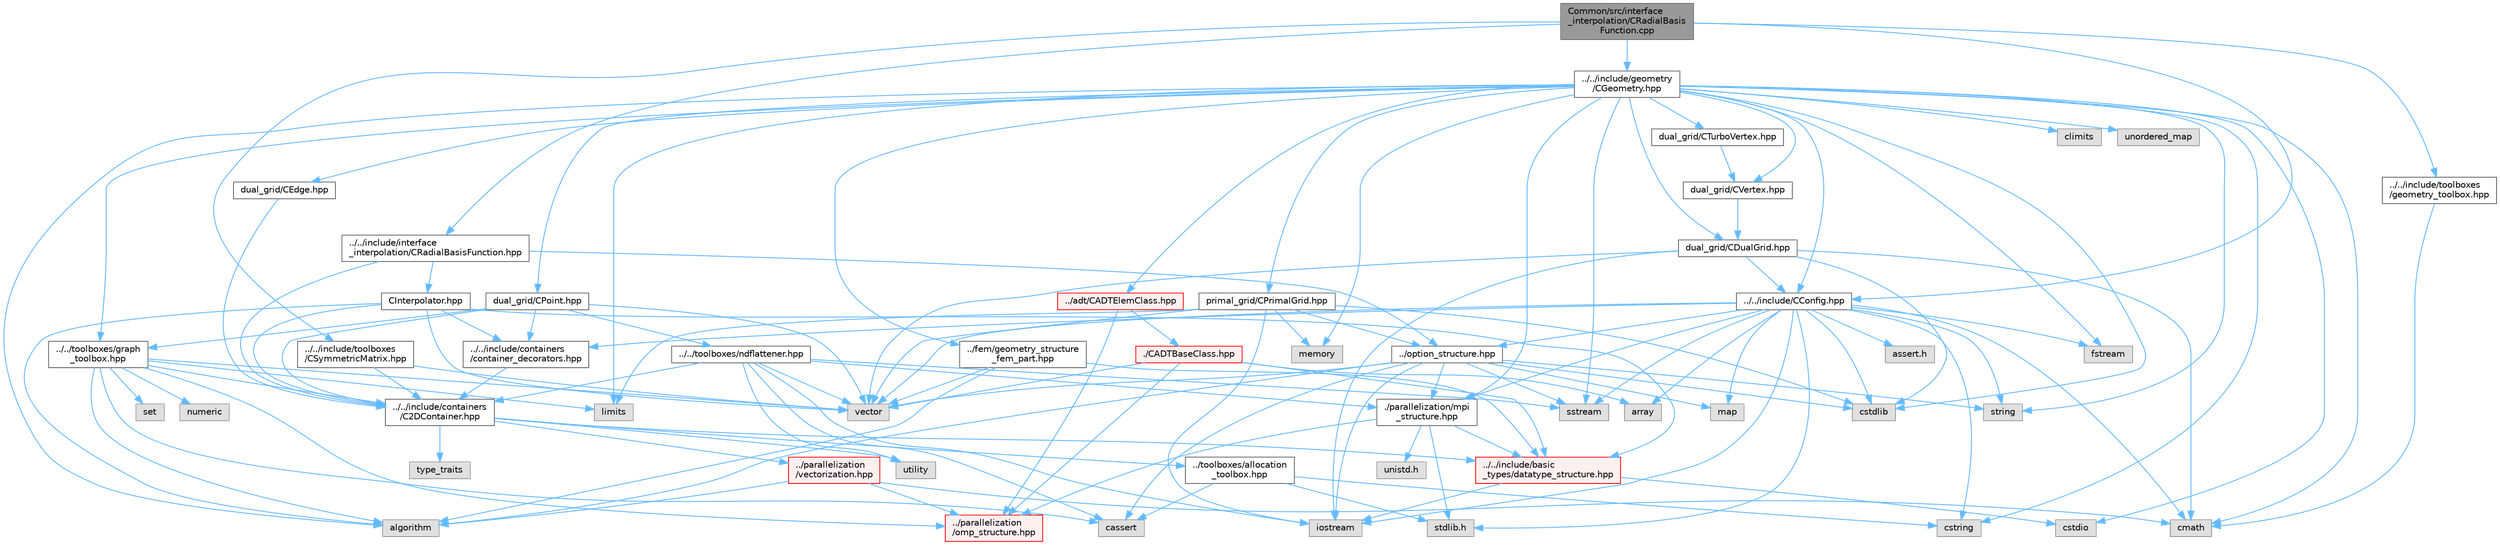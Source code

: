 digraph "Common/src/interface_interpolation/CRadialBasisFunction.cpp"
{
 // LATEX_PDF_SIZE
  bgcolor="transparent";
  edge [fontname=Helvetica,fontsize=10,labelfontname=Helvetica,labelfontsize=10];
  node [fontname=Helvetica,fontsize=10,shape=box,height=0.2,width=0.4];
  Node1 [id="Node000001",label="Common/src/interface\l_interpolation/CRadialBasis\lFunction.cpp",height=0.2,width=0.4,color="gray40", fillcolor="grey60", style="filled", fontcolor="black",tooltip="Implementation of RBF interpolation."];
  Node1 -> Node2 [id="edge1_Node000001_Node000002",color="steelblue1",style="solid",tooltip=" "];
  Node2 [id="Node000002",label="../../include/interface\l_interpolation/CRadialBasisFunction.hpp",height=0.2,width=0.4,color="grey40", fillcolor="white", style="filled",URL="$CRadialBasisFunction_8hpp.html",tooltip="Radial basis function interpolation."];
  Node2 -> Node3 [id="edge2_Node000002_Node000003",color="steelblue1",style="solid",tooltip=" "];
  Node3 [id="Node000003",label="CInterpolator.hpp",height=0.2,width=0.4,color="grey40", fillcolor="white", style="filled",URL="$CInterpolator_8hpp.html",tooltip="Base class for multiphysics interpolation."];
  Node3 -> Node4 [id="edge3_Node000003_Node000004",color="steelblue1",style="solid",tooltip=" "];
  Node4 [id="Node000004",label="../../include/basic\l_types/datatype_structure.hpp",height=0.2,width=0.4,color="red", fillcolor="#FFF0F0", style="filled",URL="$datatype__structure_8hpp.html",tooltip="Headers for generalized datatypes, defines an interface for AD types."];
  Node4 -> Node5 [id="edge4_Node000004_Node000005",color="steelblue1",style="solid",tooltip=" "];
  Node5 [id="Node000005",label="iostream",height=0.2,width=0.4,color="grey60", fillcolor="#E0E0E0", style="filled",tooltip=" "];
  Node4 -> Node7 [id="edge5_Node000004_Node000007",color="steelblue1",style="solid",tooltip=" "];
  Node7 [id="Node000007",label="cstdio",height=0.2,width=0.4,color="grey60", fillcolor="#E0E0E0", style="filled",tooltip=" "];
  Node3 -> Node14 [id="edge6_Node000003_Node000014",color="steelblue1",style="solid",tooltip=" "];
  Node14 [id="Node000014",label="../../include/containers\l/C2DContainer.hpp",height=0.2,width=0.4,color="grey40", fillcolor="white", style="filled",URL="$C2DContainer_8hpp.html",tooltip="A templated vector/matrix object."];
  Node14 -> Node15 [id="edge7_Node000014_Node000015",color="steelblue1",style="solid",tooltip=" "];
  Node15 [id="Node000015",label="../toolboxes/allocation\l_toolbox.hpp",height=0.2,width=0.4,color="grey40", fillcolor="white", style="filled",URL="$allocation__toolbox_8hpp.html",tooltip="Helper function and classes for memory allocation. Focus on portability across platforms."];
  Node15 -> Node16 [id="edge8_Node000015_Node000016",color="steelblue1",style="solid",tooltip=" "];
  Node16 [id="Node000016",label="stdlib.h",height=0.2,width=0.4,color="grey60", fillcolor="#E0E0E0", style="filled",tooltip=" "];
  Node15 -> Node17 [id="edge9_Node000015_Node000017",color="steelblue1",style="solid",tooltip=" "];
  Node17 [id="Node000017",label="cstring",height=0.2,width=0.4,color="grey60", fillcolor="#E0E0E0", style="filled",tooltip=" "];
  Node15 -> Node18 [id="edge10_Node000015_Node000018",color="steelblue1",style="solid",tooltip=" "];
  Node18 [id="Node000018",label="cassert",height=0.2,width=0.4,color="grey60", fillcolor="#E0E0E0", style="filled",tooltip=" "];
  Node14 -> Node4 [id="edge11_Node000014_Node000004",color="steelblue1",style="solid",tooltip=" "];
  Node14 -> Node19 [id="edge12_Node000014_Node000019",color="steelblue1",style="solid",tooltip=" "];
  Node19 [id="Node000019",label="../parallelization\l/vectorization.hpp",height=0.2,width=0.4,color="red", fillcolor="#FFF0F0", style="filled",URL="$vectorization_8hpp.html",tooltip="Implementation of a portable SIMD type."];
  Node19 -> Node11 [id="edge13_Node000019_Node000011",color="steelblue1",style="solid",tooltip=" "];
  Node11 [id="Node000011",label="../parallelization\l/omp_structure.hpp",height=0.2,width=0.4,color="red", fillcolor="#FFF0F0", style="filled",URL="$omp__structure_8hpp.html",tooltip="OpenMP interface header, provides compatibility functions if the code is built without OpenMP support..."];
  Node19 -> Node21 [id="edge14_Node000019_Node000021",color="steelblue1",style="solid",tooltip=" "];
  Node21 [id="Node000021",label="algorithm",height=0.2,width=0.4,color="grey60", fillcolor="#E0E0E0", style="filled",tooltip=" "];
  Node19 -> Node23 [id="edge15_Node000019_Node000023",color="steelblue1",style="solid",tooltip=" "];
  Node23 [id="Node000023",label="cmath",height=0.2,width=0.4,color="grey60", fillcolor="#E0E0E0", style="filled",tooltip=" "];
  Node14 -> Node28 [id="edge16_Node000014_Node000028",color="steelblue1",style="solid",tooltip=" "];
  Node28 [id="Node000028",label="utility",height=0.2,width=0.4,color="grey60", fillcolor="#E0E0E0", style="filled",tooltip=" "];
  Node14 -> Node9 [id="edge17_Node000014_Node000009",color="steelblue1",style="solid",tooltip=" "];
  Node9 [id="Node000009",label="type_traits",height=0.2,width=0.4,color="grey60", fillcolor="#E0E0E0", style="filled",tooltip=" "];
  Node3 -> Node29 [id="edge18_Node000003_Node000029",color="steelblue1",style="solid",tooltip=" "];
  Node29 [id="Node000029",label="../../include/containers\l/container_decorators.hpp",height=0.2,width=0.4,color="grey40", fillcolor="white", style="filled",URL="$container__decorators_8hpp.html",tooltip="Collection of small classes that decorate C2DContainer to augment its functionality,..."];
  Node29 -> Node14 [id="edge19_Node000029_Node000014",color="steelblue1",style="solid",tooltip=" "];
  Node3 -> Node30 [id="edge20_Node000003_Node000030",color="steelblue1",style="solid",tooltip=" "];
  Node30 [id="Node000030",label="vector",height=0.2,width=0.4,color="grey60", fillcolor="#E0E0E0", style="filled",tooltip=" "];
  Node3 -> Node21 [id="edge21_Node000003_Node000021",color="steelblue1",style="solid",tooltip=" "];
  Node2 -> Node31 [id="edge22_Node000002_Node000031",color="steelblue1",style="solid",tooltip=" "];
  Node31 [id="Node000031",label="../option_structure.hpp",height=0.2,width=0.4,color="grey40", fillcolor="white", style="filled",URL="$option__structure_8hpp.html",tooltip="Defines classes for referencing options for easy input in CConfig."];
  Node31 -> Node32 [id="edge23_Node000031_Node000032",color="steelblue1",style="solid",tooltip=" "];
  Node32 [id="Node000032",label="./parallelization/mpi\l_structure.hpp",height=0.2,width=0.4,color="grey40", fillcolor="white", style="filled",URL="$mpi__structure_8hpp.html",tooltip="Headers of the mpi interface for generalized datatypes. The subroutines and functions are in the mpi_..."];
  Node32 -> Node16 [id="edge24_Node000032_Node000016",color="steelblue1",style="solid",tooltip=" "];
  Node32 -> Node4 [id="edge25_Node000032_Node000004",color="steelblue1",style="solid",tooltip=" "];
  Node32 -> Node33 [id="edge26_Node000032_Node000033",color="steelblue1",style="solid",tooltip=" "];
  Node33 [id="Node000033",label="unistd.h",height=0.2,width=0.4,color="grey60", fillcolor="#E0E0E0", style="filled",tooltip=" "];
  Node32 -> Node11 [id="edge27_Node000032_Node000011",color="steelblue1",style="solid",tooltip=" "];
  Node31 -> Node5 [id="edge28_Node000031_Node000005",color="steelblue1",style="solid",tooltip=" "];
  Node31 -> Node34 [id="edge29_Node000031_Node000034",color="steelblue1",style="solid",tooltip=" "];
  Node34 [id="Node000034",label="sstream",height=0.2,width=0.4,color="grey60", fillcolor="#E0E0E0", style="filled",tooltip=" "];
  Node31 -> Node35 [id="edge30_Node000031_Node000035",color="steelblue1",style="solid",tooltip=" "];
  Node35 [id="Node000035",label="string",height=0.2,width=0.4,color="grey60", fillcolor="#E0E0E0", style="filled",tooltip=" "];
  Node31 -> Node30 [id="edge31_Node000031_Node000030",color="steelblue1",style="solid",tooltip=" "];
  Node31 -> Node36 [id="edge32_Node000031_Node000036",color="steelblue1",style="solid",tooltip=" "];
  Node36 [id="Node000036",label="map",height=0.2,width=0.4,color="grey60", fillcolor="#E0E0E0", style="filled",tooltip=" "];
  Node31 -> Node22 [id="edge33_Node000031_Node000022",color="steelblue1",style="solid",tooltip=" "];
  Node22 [id="Node000022",label="cstdlib",height=0.2,width=0.4,color="grey60", fillcolor="#E0E0E0", style="filled",tooltip=" "];
  Node31 -> Node21 [id="edge34_Node000031_Node000021",color="steelblue1",style="solid",tooltip=" "];
  Node31 -> Node18 [id="edge35_Node000031_Node000018",color="steelblue1",style="solid",tooltip=" "];
  Node2 -> Node14 [id="edge36_Node000002_Node000014",color="steelblue1",style="solid",tooltip=" "];
  Node1 -> Node37 [id="edge37_Node000001_Node000037",color="steelblue1",style="solid",tooltip=" "];
  Node37 [id="Node000037",label="../../include/CConfig.hpp",height=0.2,width=0.4,color="grey40", fillcolor="white", style="filled",URL="$CConfig_8hpp.html",tooltip="All the information about the definition of the physical problem. The subroutines and functions are i..."];
  Node37 -> Node32 [id="edge38_Node000037_Node000032",color="steelblue1",style="solid",tooltip=" "];
  Node37 -> Node5 [id="edge39_Node000037_Node000005",color="steelblue1",style="solid",tooltip=" "];
  Node37 -> Node22 [id="edge40_Node000037_Node000022",color="steelblue1",style="solid",tooltip=" "];
  Node37 -> Node38 [id="edge41_Node000037_Node000038",color="steelblue1",style="solid",tooltip=" "];
  Node38 [id="Node000038",label="fstream",height=0.2,width=0.4,color="grey60", fillcolor="#E0E0E0", style="filled",tooltip=" "];
  Node37 -> Node34 [id="edge42_Node000037_Node000034",color="steelblue1",style="solid",tooltip=" "];
  Node37 -> Node35 [id="edge43_Node000037_Node000035",color="steelblue1",style="solid",tooltip=" "];
  Node37 -> Node17 [id="edge44_Node000037_Node000017",color="steelblue1",style="solid",tooltip=" "];
  Node37 -> Node30 [id="edge45_Node000037_Node000030",color="steelblue1",style="solid",tooltip=" "];
  Node37 -> Node39 [id="edge46_Node000037_Node000039",color="steelblue1",style="solid",tooltip=" "];
  Node39 [id="Node000039",label="array",height=0.2,width=0.4,color="grey60", fillcolor="#E0E0E0", style="filled",tooltip=" "];
  Node37 -> Node16 [id="edge47_Node000037_Node000016",color="steelblue1",style="solid",tooltip=" "];
  Node37 -> Node23 [id="edge48_Node000037_Node000023",color="steelblue1",style="solid",tooltip=" "];
  Node37 -> Node36 [id="edge49_Node000037_Node000036",color="steelblue1",style="solid",tooltip=" "];
  Node37 -> Node40 [id="edge50_Node000037_Node000040",color="steelblue1",style="solid",tooltip=" "];
  Node40 [id="Node000040",label="assert.h",height=0.2,width=0.4,color="grey60", fillcolor="#E0E0E0", style="filled",tooltip=" "];
  Node37 -> Node31 [id="edge51_Node000037_Node000031",color="steelblue1",style="solid",tooltip=" "];
  Node37 -> Node29 [id="edge52_Node000037_Node000029",color="steelblue1",style="solid",tooltip=" "];
  Node1 -> Node41 [id="edge53_Node000001_Node000041",color="steelblue1",style="solid",tooltip=" "];
  Node41 [id="Node000041",label="../../include/geometry\l/CGeometry.hpp",height=0.2,width=0.4,color="grey40", fillcolor="white", style="filled",URL="$CGeometry_8hpp.html",tooltip="Headers of the main subroutines for creating the geometrical structure. The subroutines and functions..."];
  Node41 -> Node42 [id="edge54_Node000041_Node000042",color="steelblue1",style="solid",tooltip=" "];
  Node42 [id="Node000042",label="limits",height=0.2,width=0.4,color="grey60", fillcolor="#E0E0E0", style="filled",tooltip=" "];
  Node41 -> Node32 [id="edge55_Node000041_Node000032",color="steelblue1",style="solid",tooltip=" "];
  Node41 -> Node35 [id="edge56_Node000041_Node000035",color="steelblue1",style="solid",tooltip=" "];
  Node41 -> Node38 [id="edge57_Node000041_Node000038",color="steelblue1",style="solid",tooltip=" "];
  Node41 -> Node34 [id="edge58_Node000041_Node000034",color="steelblue1",style="solid",tooltip=" "];
  Node41 -> Node23 [id="edge59_Node000041_Node000023",color="steelblue1",style="solid",tooltip=" "];
  Node41 -> Node21 [id="edge60_Node000041_Node000021",color="steelblue1",style="solid",tooltip=" "];
  Node41 -> Node17 [id="edge61_Node000041_Node000017",color="steelblue1",style="solid",tooltip=" "];
  Node41 -> Node7 [id="edge62_Node000041_Node000007",color="steelblue1",style="solid",tooltip=" "];
  Node41 -> Node22 [id="edge63_Node000041_Node000022",color="steelblue1",style="solid",tooltip=" "];
  Node41 -> Node43 [id="edge64_Node000041_Node000043",color="steelblue1",style="solid",tooltip=" "];
  Node43 [id="Node000043",label="climits",height=0.2,width=0.4,color="grey60", fillcolor="#E0E0E0", style="filled",tooltip=" "];
  Node41 -> Node44 [id="edge65_Node000041_Node000044",color="steelblue1",style="solid",tooltip=" "];
  Node44 [id="Node000044",label="memory",height=0.2,width=0.4,color="grey60", fillcolor="#E0E0E0", style="filled",tooltip=" "];
  Node41 -> Node45 [id="edge66_Node000041_Node000045",color="steelblue1",style="solid",tooltip=" "];
  Node45 [id="Node000045",label="unordered_map",height=0.2,width=0.4,color="grey60", fillcolor="#E0E0E0", style="filled",tooltip=" "];
  Node41 -> Node46 [id="edge67_Node000041_Node000046",color="steelblue1",style="solid",tooltip=" "];
  Node46 [id="Node000046",label="primal_grid/CPrimalGrid.hpp",height=0.2,width=0.4,color="grey40", fillcolor="white", style="filled",URL="$CPrimalGrid_8hpp.html",tooltip="Headers of the main subroutines for storing the primal grid structure. The subroutines and functions ..."];
  Node46 -> Node5 [id="edge68_Node000046_Node000005",color="steelblue1",style="solid",tooltip=" "];
  Node46 -> Node30 [id="edge69_Node000046_Node000030",color="steelblue1",style="solid",tooltip=" "];
  Node46 -> Node42 [id="edge70_Node000046_Node000042",color="steelblue1",style="solid",tooltip=" "];
  Node46 -> Node22 [id="edge71_Node000046_Node000022",color="steelblue1",style="solid",tooltip=" "];
  Node46 -> Node44 [id="edge72_Node000046_Node000044",color="steelblue1",style="solid",tooltip=" "];
  Node46 -> Node31 [id="edge73_Node000046_Node000031",color="steelblue1",style="solid",tooltip=" "];
  Node41 -> Node47 [id="edge74_Node000041_Node000047",color="steelblue1",style="solid",tooltip=" "];
  Node47 [id="Node000047",label="dual_grid/CDualGrid.hpp",height=0.2,width=0.4,color="grey40", fillcolor="white", style="filled",URL="$CDualGrid_8hpp.html",tooltip="Headers of the main subroutines for doing the complete dual grid structure. The subroutines and funct..."];
  Node47 -> Node23 [id="edge75_Node000047_Node000023",color="steelblue1",style="solid",tooltip=" "];
  Node47 -> Node5 [id="edge76_Node000047_Node000005",color="steelblue1",style="solid",tooltip=" "];
  Node47 -> Node22 [id="edge77_Node000047_Node000022",color="steelblue1",style="solid",tooltip=" "];
  Node47 -> Node30 [id="edge78_Node000047_Node000030",color="steelblue1",style="solid",tooltip=" "];
  Node47 -> Node37 [id="edge79_Node000047_Node000037",color="steelblue1",style="solid",tooltip=" "];
  Node41 -> Node48 [id="edge80_Node000041_Node000048",color="steelblue1",style="solid",tooltip=" "];
  Node48 [id="Node000048",label="dual_grid/CPoint.hpp",height=0.2,width=0.4,color="grey40", fillcolor="white", style="filled",URL="$CPoint_8hpp.html",tooltip="Declaration of the point class that stores geometric and adjacency information for dual control volum..."];
  Node48 -> Node14 [id="edge81_Node000048_Node000014",color="steelblue1",style="solid",tooltip=" "];
  Node48 -> Node29 [id="edge82_Node000048_Node000029",color="steelblue1",style="solid",tooltip=" "];
  Node48 -> Node49 [id="edge83_Node000048_Node000049",color="steelblue1",style="solid",tooltip=" "];
  Node49 [id="Node000049",label="../../toolboxes/graph\l_toolbox.hpp",height=0.2,width=0.4,color="grey40", fillcolor="white", style="filled",URL="$graph__toolbox_8hpp.html",tooltip="Functions and classes to build/represent sparse graphs or sparse patterns."];
  Node49 -> Node14 [id="edge84_Node000049_Node000014",color="steelblue1",style="solid",tooltip=" "];
  Node49 -> Node11 [id="edge85_Node000049_Node000011",color="steelblue1",style="solid",tooltip=" "];
  Node49 -> Node50 [id="edge86_Node000049_Node000050",color="steelblue1",style="solid",tooltip=" "];
  Node50 [id="Node000050",label="set",height=0.2,width=0.4,color="grey60", fillcolor="#E0E0E0", style="filled",tooltip=" "];
  Node49 -> Node30 [id="edge87_Node000049_Node000030",color="steelblue1",style="solid",tooltip=" "];
  Node49 -> Node42 [id="edge88_Node000049_Node000042",color="steelblue1",style="solid",tooltip=" "];
  Node49 -> Node18 [id="edge89_Node000049_Node000018",color="steelblue1",style="solid",tooltip=" "];
  Node49 -> Node21 [id="edge90_Node000049_Node000021",color="steelblue1",style="solid",tooltip=" "];
  Node49 -> Node51 [id="edge91_Node000049_Node000051",color="steelblue1",style="solid",tooltip=" "];
  Node51 [id="Node000051",label="numeric",height=0.2,width=0.4,color="grey60", fillcolor="#E0E0E0", style="filled",tooltip=" "];
  Node48 -> Node30 [id="edge92_Node000048_Node000030",color="steelblue1",style="solid",tooltip=" "];
  Node48 -> Node52 [id="edge93_Node000048_Node000052",color="steelblue1",style="solid",tooltip=" "];
  Node52 [id="Node000052",label="../../toolboxes/ndflattener.hpp",height=0.2,width=0.4,color="grey40", fillcolor="white", style="filled",URL="$ndflattener_8hpp.html",tooltip="Flatten pointer-to-pointer-... arrays for MPI communication."];
  Node52 -> Node18 [id="edge94_Node000052_Node000018",color="steelblue1",style="solid",tooltip=" "];
  Node52 -> Node5 [id="edge95_Node000052_Node000005",color="steelblue1",style="solid",tooltip=" "];
  Node52 -> Node34 [id="edge96_Node000052_Node000034",color="steelblue1",style="solid",tooltip=" "];
  Node52 -> Node28 [id="edge97_Node000052_Node000028",color="steelblue1",style="solid",tooltip=" "];
  Node52 -> Node30 [id="edge98_Node000052_Node000030",color="steelblue1",style="solid",tooltip=" "];
  Node52 -> Node14 [id="edge99_Node000052_Node000014",color="steelblue1",style="solid",tooltip=" "];
  Node52 -> Node32 [id="edge100_Node000052_Node000032",color="steelblue1",style="solid",tooltip=" "];
  Node41 -> Node53 [id="edge101_Node000041_Node000053",color="steelblue1",style="solid",tooltip=" "];
  Node53 [id="Node000053",label="dual_grid/CEdge.hpp",height=0.2,width=0.4,color="grey40", fillcolor="white", style="filled",URL="$CEdge_8hpp.html",tooltip="Declaration of the edge class CEdge.cpp file."];
  Node53 -> Node14 [id="edge102_Node000053_Node000014",color="steelblue1",style="solid",tooltip=" "];
  Node41 -> Node54 [id="edge103_Node000041_Node000054",color="steelblue1",style="solid",tooltip=" "];
  Node54 [id="Node000054",label="dual_grid/CVertex.hpp",height=0.2,width=0.4,color="grey40", fillcolor="white", style="filled",URL="$CVertex_8hpp.html",tooltip="Headers of the main subroutines for doing the complete dual grid structure. The subroutines and funct..."];
  Node54 -> Node47 [id="edge104_Node000054_Node000047",color="steelblue1",style="solid",tooltip=" "];
  Node41 -> Node55 [id="edge105_Node000041_Node000055",color="steelblue1",style="solid",tooltip=" "];
  Node55 [id="Node000055",label="dual_grid/CTurboVertex.hpp",height=0.2,width=0.4,color="grey40", fillcolor="white", style="filled",URL="$CTurboVertex_8hpp.html",tooltip="Headers of the main subroutines for doing the complete dual grid structure. The subroutines and funct..."];
  Node55 -> Node54 [id="edge106_Node000055_Node000054",color="steelblue1",style="solid",tooltip=" "];
  Node41 -> Node37 [id="edge107_Node000041_Node000037",color="steelblue1",style="solid",tooltip=" "];
  Node41 -> Node56 [id="edge108_Node000041_Node000056",color="steelblue1",style="solid",tooltip=" "];
  Node56 [id="Node000056",label="../fem/geometry_structure\l_fem_part.hpp",height=0.2,width=0.4,color="grey40", fillcolor="white", style="filled",URL="$geometry__structure__fem__part_8hpp.html",tooltip="Helper classes for the Fluid FEM solver."];
  Node56 -> Node4 [id="edge109_Node000056_Node000004",color="steelblue1",style="solid",tooltip=" "];
  Node56 -> Node30 [id="edge110_Node000056_Node000030",color="steelblue1",style="solid",tooltip=" "];
  Node56 -> Node21 [id="edge111_Node000056_Node000021",color="steelblue1",style="solid",tooltip=" "];
  Node41 -> Node49 [id="edge112_Node000041_Node000049",color="steelblue1",style="solid",tooltip=" "];
  Node41 -> Node57 [id="edge113_Node000041_Node000057",color="steelblue1",style="solid",tooltip=" "];
  Node57 [id="Node000057",label="../adt/CADTElemClass.hpp",height=0.2,width=0.4,color="red", fillcolor="#FFF0F0", style="filled",URL="$CADTElemClass_8hpp.html",tooltip="Class for storing an ADT of (linear) elements in an arbitrary number of dimensions."];
  Node57 -> Node58 [id="edge114_Node000057_Node000058",color="steelblue1",style="solid",tooltip=" "];
  Node58 [id="Node000058",label="./CADTBaseClass.hpp",height=0.2,width=0.4,color="red", fillcolor="#FFF0F0", style="filled",URL="$CADTBaseClass_8hpp.html",tooltip="Base class for storing an ADT in an arbitrary number of dimensions."];
  Node58 -> Node30 [id="edge115_Node000058_Node000030",color="steelblue1",style="solid",tooltip=" "];
  Node58 -> Node39 [id="edge116_Node000058_Node000039",color="steelblue1",style="solid",tooltip=" "];
  Node58 -> Node4 [id="edge117_Node000058_Node000004",color="steelblue1",style="solid",tooltip=" "];
  Node58 -> Node11 [id="edge118_Node000058_Node000011",color="steelblue1",style="solid",tooltip=" "];
  Node57 -> Node11 [id="edge119_Node000057_Node000011",color="steelblue1",style="solid",tooltip=" "];
  Node1 -> Node61 [id="edge120_Node000001_Node000061",color="steelblue1",style="solid",tooltip=" "];
  Node61 [id="Node000061",label="../../include/toolboxes\l/CSymmetricMatrix.hpp",height=0.2,width=0.4,color="grey40", fillcolor="white", style="filled",URL="$CSymmetricMatrix_8hpp.html",tooltip="Dense symmetric matrix, used for example in RBF interpolation."];
  Node61 -> Node30 [id="edge121_Node000061_Node000030",color="steelblue1",style="solid",tooltip=" "];
  Node61 -> Node14 [id="edge122_Node000061_Node000014",color="steelblue1",style="solid",tooltip=" "];
  Node1 -> Node62 [id="edge123_Node000001_Node000062",color="steelblue1",style="solid",tooltip=" "];
  Node62 [id="Node000062",label="../../include/toolboxes\l/geometry_toolbox.hpp",height=0.2,width=0.4,color="grey40", fillcolor="white", style="filled",URL="$geometry__toolbox_8hpp.html",tooltip="Collection of common lightweight geometry-oriented methods."];
  Node62 -> Node23 [id="edge124_Node000062_Node000023",color="steelblue1",style="solid",tooltip=" "];
}
